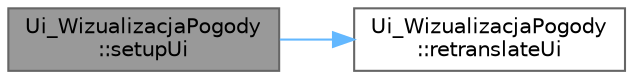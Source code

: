 digraph "Ui_WizualizacjaPogody::setupUi"
{
 // LATEX_PDF_SIZE
  bgcolor="transparent";
  edge [fontname=Helvetica,fontsize=10,labelfontname=Helvetica,labelfontsize=10];
  node [fontname=Helvetica,fontsize=10,shape=box,height=0.2,width=0.4];
  rankdir="LR";
  Node1 [id="Node000001",label="Ui_WizualizacjaPogody\l::setupUi",height=0.2,width=0.4,color="gray40", fillcolor="grey60", style="filled", fontcolor="black",tooltip=" "];
  Node1 -> Node2 [id="edge1_Node000001_Node000002",color="steelblue1",style="solid",tooltip=" "];
  Node2 [id="Node000002",label="Ui_WizualizacjaPogody\l::retranslateUi",height=0.2,width=0.4,color="grey40", fillcolor="white", style="filled",URL="$class_ui___wizualizacja_pogody.html#adb50db3fe2e92457d6788d57a30f9646",tooltip=" "];
}
